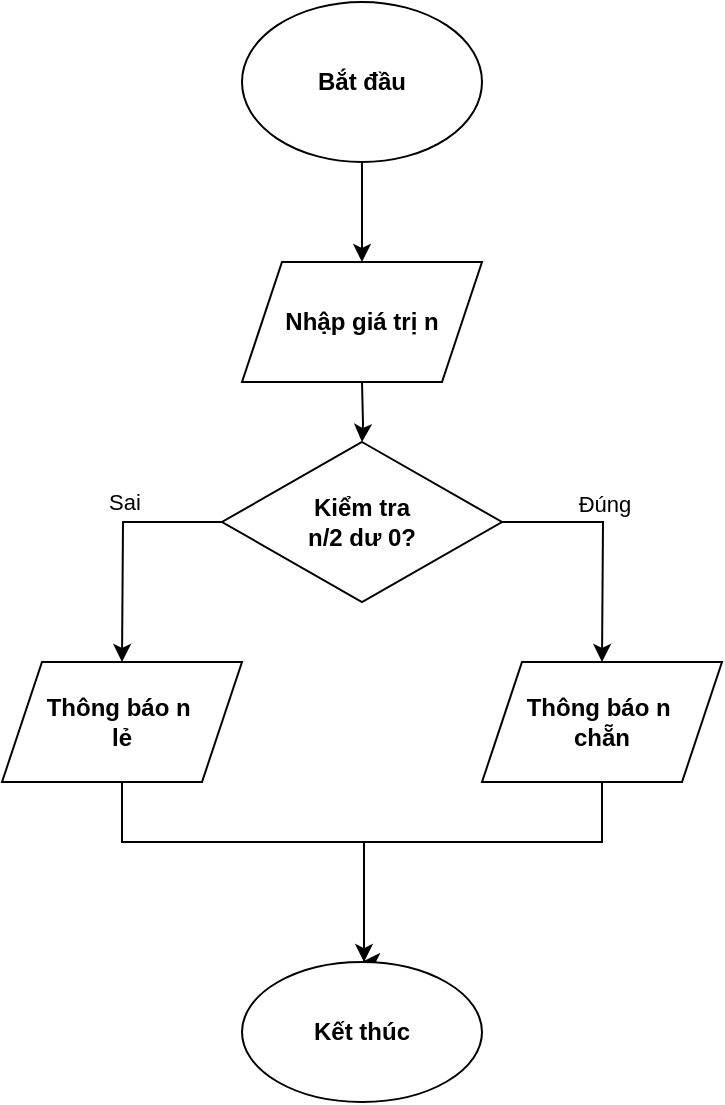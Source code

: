 <mxfile version="24.8.6">
  <diagram name="Page-1" id="bAsc4YmC1CUTKu48vMgH">
    <mxGraphModel dx="1050" dy="522" grid="1" gridSize="10" guides="1" tooltips="1" connect="1" arrows="1" fold="1" page="1" pageScale="1" pageWidth="850" pageHeight="1100" math="0" shadow="0">
      <root>
        <mxCell id="0" />
        <mxCell id="1" parent="0" />
        <mxCell id="nHL_V9PENJ8lBhigYzfl-5" style="edgeStyle=orthogonalEdgeStyle;rounded=0;orthogonalLoop=1;jettySize=auto;html=1;entryX=0.5;entryY=0;entryDx=0;entryDy=0;" edge="1" parent="1" source="nHL_V9PENJ8lBhigYzfl-1">
          <mxGeometry relative="1" as="geometry">
            <mxPoint x="400" y="160" as="targetPoint" />
          </mxGeometry>
        </mxCell>
        <mxCell id="nHL_V9PENJ8lBhigYzfl-1" value="Bắt đầu" style="ellipse;whiteSpace=wrap;html=1;fontStyle=1" vertex="1" parent="1">
          <mxGeometry x="340" y="30" width="120" height="80" as="geometry" />
        </mxCell>
        <mxCell id="nHL_V9PENJ8lBhigYzfl-9" value="" style="edgeStyle=orthogonalEdgeStyle;rounded=0;orthogonalLoop=1;jettySize=auto;html=1;" edge="1" parent="1" target="nHL_V9PENJ8lBhigYzfl-7">
          <mxGeometry relative="1" as="geometry">
            <mxPoint x="400" y="220" as="sourcePoint" />
          </mxGeometry>
        </mxCell>
        <mxCell id="nHL_V9PENJ8lBhigYzfl-11" style="edgeStyle=orthogonalEdgeStyle;rounded=0;orthogonalLoop=1;jettySize=auto;html=1;" edge="1" parent="1" source="nHL_V9PENJ8lBhigYzfl-7">
          <mxGeometry relative="1" as="geometry">
            <mxPoint x="280" y="360" as="targetPoint" />
          </mxGeometry>
        </mxCell>
        <mxCell id="nHL_V9PENJ8lBhigYzfl-20" value="Sai" style="edgeLabel;html=1;align=center;verticalAlign=middle;resizable=0;points=[];" vertex="1" connectable="0" parent="nHL_V9PENJ8lBhigYzfl-11">
          <mxGeometry x="-0.158" relative="1" as="geometry">
            <mxPoint y="-11" as="offset" />
          </mxGeometry>
        </mxCell>
        <mxCell id="nHL_V9PENJ8lBhigYzfl-12" style="edgeStyle=orthogonalEdgeStyle;rounded=0;orthogonalLoop=1;jettySize=auto;html=1;" edge="1" parent="1" source="nHL_V9PENJ8lBhigYzfl-7">
          <mxGeometry relative="1" as="geometry">
            <mxPoint x="520" y="360" as="targetPoint" />
          </mxGeometry>
        </mxCell>
        <mxCell id="nHL_V9PENJ8lBhigYzfl-19" value="Đúng" style="edgeLabel;html=1;align=center;verticalAlign=middle;resizable=0;points=[];" vertex="1" connectable="0" parent="nHL_V9PENJ8lBhigYzfl-12">
          <mxGeometry x="-0.149" relative="1" as="geometry">
            <mxPoint y="-10" as="offset" />
          </mxGeometry>
        </mxCell>
        <mxCell id="nHL_V9PENJ8lBhigYzfl-7" value="Kiểm tra&lt;div&gt;n/2 dư 0?&lt;/div&gt;" style="rhombus;whiteSpace=wrap;html=1;fontStyle=1" vertex="1" parent="1">
          <mxGeometry x="330" y="250" width="140" height="80" as="geometry" />
        </mxCell>
        <mxCell id="nHL_V9PENJ8lBhigYzfl-16" style="edgeStyle=orthogonalEdgeStyle;rounded=0;orthogonalLoop=1;jettySize=auto;html=1;" edge="1" parent="1" source="nHL_V9PENJ8lBhigYzfl-13">
          <mxGeometry relative="1" as="geometry">
            <mxPoint x="400" y="510" as="targetPoint" />
            <Array as="points">
              <mxPoint x="280" y="450" />
              <mxPoint x="401" y="450" />
            </Array>
          </mxGeometry>
        </mxCell>
        <mxCell id="nHL_V9PENJ8lBhigYzfl-13" value="&lt;b&gt;Thông báo n&amp;nbsp;&lt;/b&gt;&lt;div&gt;&lt;b&gt;lẻ&lt;/b&gt;&lt;/div&gt;" style="shape=parallelogram;perimeter=parallelogramPerimeter;whiteSpace=wrap;html=1;fixedSize=1;" vertex="1" parent="1">
          <mxGeometry x="220" y="360" width="120" height="60" as="geometry" />
        </mxCell>
        <mxCell id="nHL_V9PENJ8lBhigYzfl-17" style="edgeStyle=orthogonalEdgeStyle;rounded=0;orthogonalLoop=1;jettySize=auto;html=1;" edge="1" parent="1" source="nHL_V9PENJ8lBhigYzfl-14" target="nHL_V9PENJ8lBhigYzfl-18">
          <mxGeometry relative="1" as="geometry">
            <mxPoint x="400" y="510" as="targetPoint" />
            <Array as="points">
              <mxPoint x="520" y="450" />
              <mxPoint x="401" y="450" />
            </Array>
          </mxGeometry>
        </mxCell>
        <mxCell id="nHL_V9PENJ8lBhigYzfl-14" value="Thông báo n&amp;nbsp;&lt;div&gt;chẵn&lt;/div&gt;" style="shape=parallelogram;perimeter=parallelogramPerimeter;whiteSpace=wrap;html=1;fixedSize=1;fontStyle=1" vertex="1" parent="1">
          <mxGeometry x="460" y="360" width="120" height="60" as="geometry" />
        </mxCell>
        <mxCell id="nHL_V9PENJ8lBhigYzfl-18" value="Kết thúc" style="ellipse;whiteSpace=wrap;html=1;fontStyle=1" vertex="1" parent="1">
          <mxGeometry x="340" y="510" width="120" height="70" as="geometry" />
        </mxCell>
        <mxCell id="nHL_V9PENJ8lBhigYzfl-21" value="Nhập giá trị n" style="shape=parallelogram;perimeter=parallelogramPerimeter;whiteSpace=wrap;html=1;fixedSize=1;fontStyle=1" vertex="1" parent="1">
          <mxGeometry x="340" y="160" width="120" height="60" as="geometry" />
        </mxCell>
      </root>
    </mxGraphModel>
  </diagram>
</mxfile>
